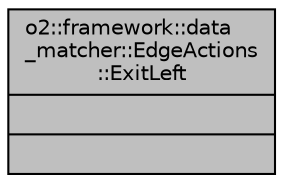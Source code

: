 digraph "o2::framework::data_matcher::EdgeActions::ExitLeft"
{
 // INTERACTIVE_SVG=YES
  bgcolor="transparent";
  edge [fontname="Helvetica",fontsize="10",labelfontname="Helvetica",labelfontsize="10"];
  node [fontname="Helvetica",fontsize="10",shape=record];
  Node1 [label="{o2::framework::data\l_matcher::EdgeActions\l::ExitLeft\n||}",height=0.2,width=0.4,color="black", fillcolor="grey75", style="filled", fontcolor="black"];
}

